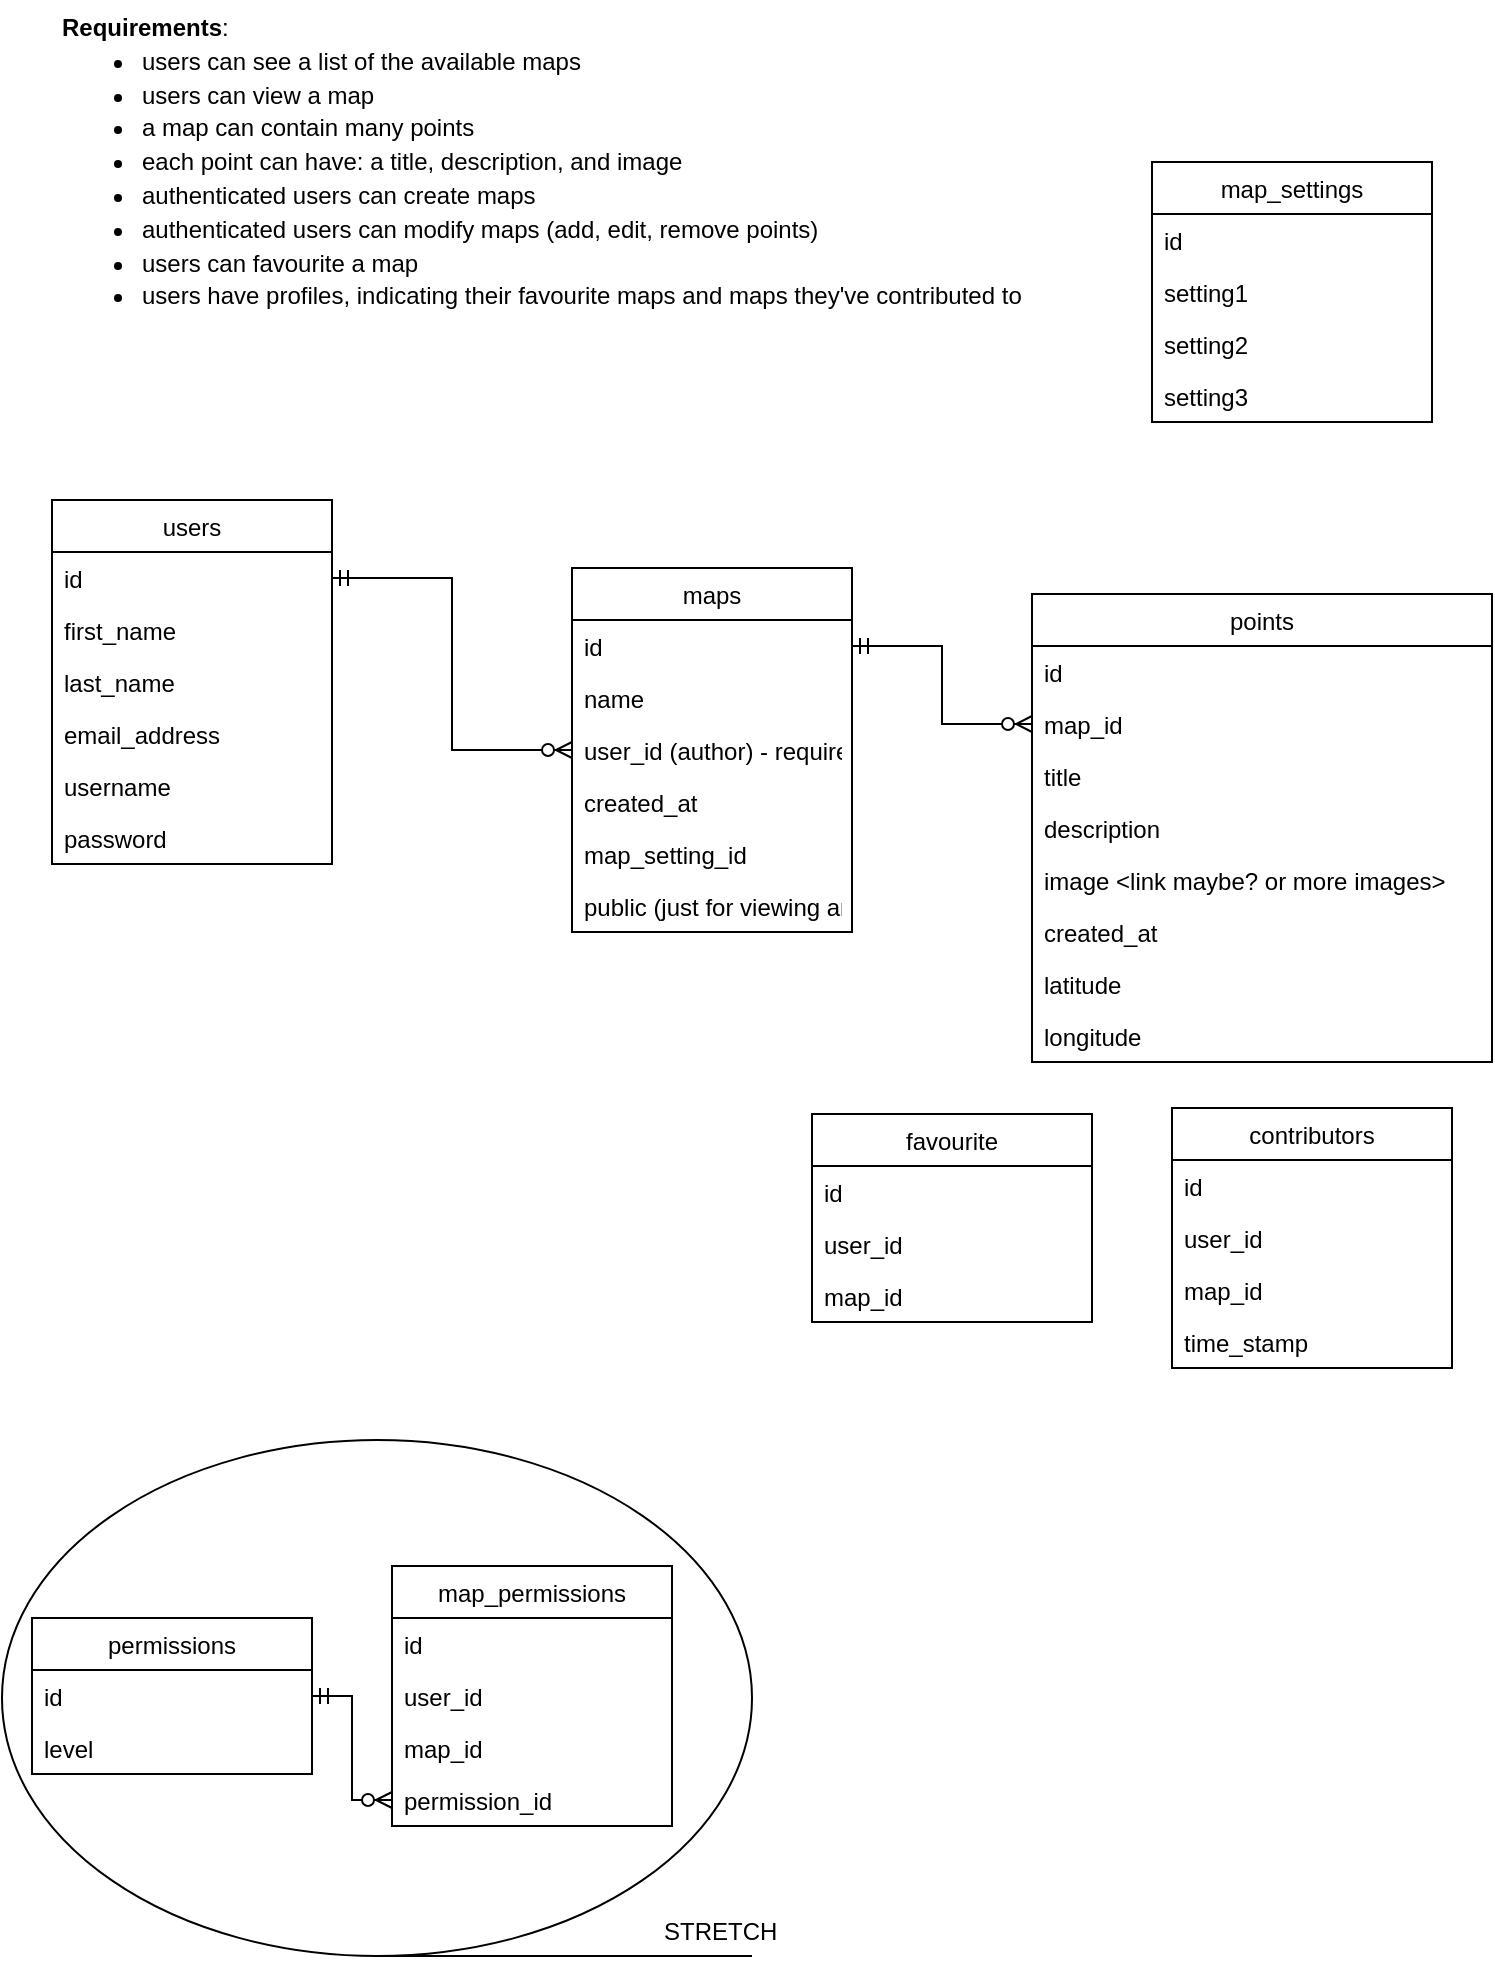 <mxfile version="10.6.7" type="google"><diagram id="6FReuAhLo3t7sCqGBzls" name="Page-1"><mxGraphModel dx="918" dy="616" grid="1" gridSize="10" guides="1" tooltips="1" connect="1" arrows="1" fold="1" page="1" pageScale="1" pageWidth="850" pageHeight="1100" math="0" shadow="0"><root><mxCell id="0"/><mxCell id="1" parent="0"/><mxCell id="PTjXN9n7f2z_GQukf9RP-1" value="&lt;span id=&quot;docs-internal-guid-506c6c02-7fff-690a-a1be-c2f702ea03eb&quot; style=&quot;line-height: 40%&quot;&gt;&lt;p dir=&quot;ltr&quot;&gt;&lt;b&gt;Requirements&lt;/b&gt;:&lt;/p&gt;&lt;ul&gt;&lt;li dir=&quot;ltr&quot;&gt;&lt;p dir=&quot;ltr&quot;&gt;&lt;span&gt;users can see a list of the available maps&lt;/span&gt;&lt;/p&gt;&lt;/li&gt;&lt;li dir=&quot;ltr&quot;&gt;&lt;p dir=&quot;ltr&quot;&gt;&lt;span&gt;users can view a map&lt;/span&gt;&lt;/p&gt;&lt;/li&gt;&lt;li dir=&quot;ltr&quot;&gt;&lt;p dir=&quot;ltr&quot;&gt;&lt;span&gt;a map can contain many points&lt;/span&gt;&lt;/p&gt;&lt;/li&gt;&lt;li dir=&quot;ltr&quot;&gt;&lt;p dir=&quot;ltr&quot;&gt;&lt;span&gt;each point can have: a title, description, and image&lt;/span&gt;&lt;/p&gt;&lt;/li&gt;&lt;li dir=&quot;ltr&quot;&gt;&lt;p dir=&quot;ltr&quot;&gt;&lt;span&gt;authenticated users can create maps&lt;/span&gt;&lt;/p&gt;&lt;/li&gt;&lt;li dir=&quot;ltr&quot;&gt;&lt;p dir=&quot;ltr&quot;&gt;&lt;span&gt;authenticated users can modify maps (add, edit, remove points)&lt;/span&gt;&lt;/p&gt;&lt;/li&gt;&lt;li dir=&quot;ltr&quot;&gt;&lt;p dir=&quot;ltr&quot;&gt;&lt;span&gt;users can favourite a map&lt;/span&gt;&lt;/p&gt;&lt;/li&gt;&lt;li dir=&quot;ltr&quot;&gt;&lt;p dir=&quot;ltr&quot;&gt;&lt;span&gt;users have profiles, indicating their favourite maps and maps they've contributed to&lt;/span&gt;&lt;/p&gt;&lt;/li&gt;&lt;/ul&gt;&lt;/span&gt;" style="text;html=1;strokeColor=none;fillColor=none;spacing=5;spacingTop=-20;whiteSpace=wrap;overflow=hidden;rounded=0;" vertex="1" parent="1"><mxGeometry x="40" y="20" width="550" height="240" as="geometry"/></mxCell><mxCell id="PTjXN9n7f2z_GQukf9RP-3" value="users" style="swimlane;fontStyle=0;childLayout=stackLayout;horizontal=1;startSize=26;fillColor=none;horizontalStack=0;resizeParent=1;resizeParentMax=0;resizeLast=0;collapsible=1;marginBottom=0;" vertex="1" parent="1"><mxGeometry x="40" y="260" width="140" height="182" as="geometry"/></mxCell><mxCell id="PTjXN9n7f2z_GQukf9RP-4" value="id" style="text;strokeColor=none;fillColor=none;align=left;verticalAlign=top;spacingLeft=4;spacingRight=4;overflow=hidden;rotatable=0;points=[[0,0.5],[1,0.5]];portConstraint=eastwest;" vertex="1" parent="PTjXN9n7f2z_GQukf9RP-3"><mxGeometry y="26" width="140" height="26" as="geometry"/></mxCell><mxCell id="PTjXN9n7f2z_GQukf9RP-5" value="first_name" style="text;strokeColor=none;fillColor=none;align=left;verticalAlign=top;spacingLeft=4;spacingRight=4;overflow=hidden;rotatable=0;points=[[0,0.5],[1,0.5]];portConstraint=eastwest;" vertex="1" parent="PTjXN9n7f2z_GQukf9RP-3"><mxGeometry y="52" width="140" height="26" as="geometry"/></mxCell><mxCell id="PTjXN9n7f2z_GQukf9RP-6" value="last_name" style="text;strokeColor=none;fillColor=none;align=left;verticalAlign=top;spacingLeft=4;spacingRight=4;overflow=hidden;rotatable=0;points=[[0,0.5],[1,0.5]];portConstraint=eastwest;" vertex="1" parent="PTjXN9n7f2z_GQukf9RP-3"><mxGeometry y="78" width="140" height="26" as="geometry"/></mxCell><mxCell id="PTjXN9n7f2z_GQukf9RP-7" value="email_address" style="text;strokeColor=none;fillColor=none;align=left;verticalAlign=top;spacingLeft=4;spacingRight=4;overflow=hidden;rotatable=0;points=[[0,0.5],[1,0.5]];portConstraint=eastwest;" vertex="1" parent="PTjXN9n7f2z_GQukf9RP-3"><mxGeometry y="104" width="140" height="26" as="geometry"/></mxCell><mxCell id="PTjXN9n7f2z_GQukf9RP-8" value="username" style="text;strokeColor=none;fillColor=none;align=left;verticalAlign=top;spacingLeft=4;spacingRight=4;overflow=hidden;rotatable=0;points=[[0,0.5],[1,0.5]];portConstraint=eastwest;" vertex="1" parent="PTjXN9n7f2z_GQukf9RP-3"><mxGeometry y="130" width="140" height="26" as="geometry"/></mxCell><mxCell id="PTjXN9n7f2z_GQukf9RP-9" value="password" style="text;strokeColor=none;fillColor=none;align=left;verticalAlign=top;spacingLeft=4;spacingRight=4;overflow=hidden;rotatable=0;points=[[0,0.5],[1,0.5]];portConstraint=eastwest;" vertex="1" parent="PTjXN9n7f2z_GQukf9RP-3"><mxGeometry y="156" width="140" height="26" as="geometry"/></mxCell><mxCell id="PTjXN9n7f2z_GQukf9RP-10" value="maps" style="swimlane;fontStyle=0;childLayout=stackLayout;horizontal=1;startSize=26;fillColor=none;horizontalStack=0;resizeParent=1;resizeParentMax=0;resizeLast=0;collapsible=1;marginBottom=0;" vertex="1" parent="1"><mxGeometry x="300" y="294" width="140" height="182" as="geometry"/></mxCell><mxCell id="PTjXN9n7f2z_GQukf9RP-11" value="id&#10;&#10;" style="text;strokeColor=none;fillColor=none;align=left;verticalAlign=top;spacingLeft=4;spacingRight=4;overflow=hidden;rotatable=0;points=[[0,0.5],[1,0.5]];portConstraint=eastwest;" vertex="1" parent="PTjXN9n7f2z_GQukf9RP-10"><mxGeometry y="26" width="140" height="26" as="geometry"/></mxCell><mxCell id="PTjXN9n7f2z_GQukf9RP-12" value="name" style="text;strokeColor=none;fillColor=none;align=left;verticalAlign=top;spacingLeft=4;spacingRight=4;overflow=hidden;rotatable=0;points=[[0,0.5],[1,0.5]];portConstraint=eastwest;" vertex="1" parent="PTjXN9n7f2z_GQukf9RP-10"><mxGeometry y="52" width="140" height="26" as="geometry"/></mxCell><mxCell id="PTjXN9n7f2z_GQukf9RP-13" value="user_id (author) - required" style="text;strokeColor=none;fillColor=none;align=left;verticalAlign=top;spacingLeft=4;spacingRight=4;overflow=hidden;rotatable=0;points=[[0,0.5],[1,0.5]];portConstraint=eastwest;" vertex="1" parent="PTjXN9n7f2z_GQukf9RP-10"><mxGeometry y="78" width="140" height="26" as="geometry"/></mxCell><mxCell id="PTjXN9n7f2z_GQukf9RP-21" value="created_at" style="text;strokeColor=none;fillColor=none;align=left;verticalAlign=top;spacingLeft=4;spacingRight=4;overflow=hidden;rotatable=0;points=[[0,0.5],[1,0.5]];portConstraint=eastwest;" vertex="1" parent="PTjXN9n7f2z_GQukf9RP-10"><mxGeometry y="104" width="140" height="26" as="geometry"/></mxCell><mxCell id="PTjXN9n7f2z_GQukf9RP-22" value="map_setting_id" style="text;strokeColor=none;fillColor=none;align=left;verticalAlign=top;spacingLeft=4;spacingRight=4;overflow=hidden;rotatable=0;points=[[0,0.5],[1,0.5]];portConstraint=eastwest;" vertex="1" parent="PTjXN9n7f2z_GQukf9RP-10"><mxGeometry y="130" width="140" height="26" as="geometry"/></mxCell><mxCell id="PTjXN9n7f2z_GQukf9RP-65" value="public (just for viewing and favouriting)" style="text;strokeColor=none;fillColor=none;align=left;verticalAlign=top;spacingLeft=4;spacingRight=4;overflow=hidden;rotatable=0;points=[[0,0.5],[1,0.5]];portConstraint=eastwest;" vertex="1" parent="PTjXN9n7f2z_GQukf9RP-10"><mxGeometry y="156" width="140" height="26" as="geometry"/></mxCell><mxCell id="PTjXN9n7f2z_GQukf9RP-14" value="points" style="swimlane;fontStyle=0;childLayout=stackLayout;horizontal=1;startSize=26;fillColor=none;horizontalStack=0;resizeParent=1;resizeParentMax=0;resizeLast=0;collapsible=1;marginBottom=0;" vertex="1" parent="1"><mxGeometry x="530" y="307" width="230" height="234" as="geometry"/></mxCell><mxCell id="PTjXN9n7f2z_GQukf9RP-15" value="id&#10;&#10;" style="text;strokeColor=none;fillColor=none;align=left;verticalAlign=top;spacingLeft=4;spacingRight=4;overflow=hidden;rotatable=0;points=[[0,0.5],[1,0.5]];portConstraint=eastwest;" vertex="1" parent="PTjXN9n7f2z_GQukf9RP-14"><mxGeometry y="26" width="230" height="26" as="geometry"/></mxCell><mxCell id="PTjXN9n7f2z_GQukf9RP-16" value="map_id" style="text;strokeColor=none;fillColor=none;align=left;verticalAlign=top;spacingLeft=4;spacingRight=4;overflow=hidden;rotatable=0;points=[[0,0.5],[1,0.5]];portConstraint=eastwest;" vertex="1" parent="PTjXN9n7f2z_GQukf9RP-14"><mxGeometry y="52" width="230" height="26" as="geometry"/></mxCell><mxCell id="PTjXN9n7f2z_GQukf9RP-17" value="title" style="text;strokeColor=none;fillColor=none;align=left;verticalAlign=top;spacingLeft=4;spacingRight=4;overflow=hidden;rotatable=0;points=[[0,0.5],[1,0.5]];portConstraint=eastwest;" vertex="1" parent="PTjXN9n7f2z_GQukf9RP-14"><mxGeometry y="78" width="230" height="26" as="geometry"/></mxCell><mxCell id="PTjXN9n7f2z_GQukf9RP-18" value="description" style="text;strokeColor=none;fillColor=none;align=left;verticalAlign=top;spacingLeft=4;spacingRight=4;overflow=hidden;rotatable=0;points=[[0,0.5],[1,0.5]];portConstraint=eastwest;" vertex="1" parent="PTjXN9n7f2z_GQukf9RP-14"><mxGeometry y="104" width="230" height="26" as="geometry"/></mxCell><mxCell id="PTjXN9n7f2z_GQukf9RP-19" value="image &lt;link maybe? or more images&gt;" style="text;strokeColor=none;fillColor=none;align=left;verticalAlign=top;spacingLeft=4;spacingRight=4;overflow=hidden;rotatable=0;points=[[0,0.5],[1,0.5]];portConstraint=eastwest;" vertex="1" parent="PTjXN9n7f2z_GQukf9RP-14"><mxGeometry y="130" width="230" height="26" as="geometry"/></mxCell><mxCell id="PTjXN9n7f2z_GQukf9RP-24" value="created_at" style="text;strokeColor=none;fillColor=none;align=left;verticalAlign=top;spacingLeft=4;spacingRight=4;overflow=hidden;rotatable=0;points=[[0,0.5],[1,0.5]];portConstraint=eastwest;" vertex="1" parent="PTjXN9n7f2z_GQukf9RP-14"><mxGeometry y="156" width="230" height="26" as="geometry"/></mxCell><mxCell id="PTjXN9n7f2z_GQukf9RP-25" value="latitude" style="text;strokeColor=none;fillColor=none;align=left;verticalAlign=top;spacingLeft=4;spacingRight=4;overflow=hidden;rotatable=0;points=[[0,0.5],[1,0.5]];portConstraint=eastwest;" vertex="1" parent="PTjXN9n7f2z_GQukf9RP-14"><mxGeometry y="182" width="230" height="26" as="geometry"/></mxCell><mxCell id="PTjXN9n7f2z_GQukf9RP-26" value="longitude" style="text;strokeColor=none;fillColor=none;align=left;verticalAlign=top;spacingLeft=4;spacingRight=4;overflow=hidden;rotatable=0;points=[[0,0.5],[1,0.5]];portConstraint=eastwest;" vertex="1" parent="PTjXN9n7f2z_GQukf9RP-14"><mxGeometry y="208" width="230" height="26" as="geometry"/></mxCell><mxCell id="PTjXN9n7f2z_GQukf9RP-20" style="edgeStyle=orthogonalEdgeStyle;rounded=0;orthogonalLoop=1;jettySize=auto;html=1;exitX=0;exitY=0.5;exitDx=0;exitDy=0;entryX=1;entryY=0.5;entryDx=0;entryDy=0;endArrow=ERmandOne;endFill=0;startArrow=ERzeroToMany;startFill=1;" edge="1" parent="1" source="PTjXN9n7f2z_GQukf9RP-16" target="PTjXN9n7f2z_GQukf9RP-11"><mxGeometry relative="1" as="geometry"/></mxCell><mxCell id="PTjXN9n7f2z_GQukf9RP-27" value="map_settings" style="swimlane;fontStyle=0;childLayout=stackLayout;horizontal=1;startSize=26;fillColor=none;horizontalStack=0;resizeParent=1;resizeParentMax=0;resizeLast=0;collapsible=1;marginBottom=0;" vertex="1" parent="1"><mxGeometry x="590" y="91" width="140" height="130" as="geometry"/></mxCell><mxCell id="PTjXN9n7f2z_GQukf9RP-28" value="id&#10;&#10;" style="text;strokeColor=none;fillColor=none;align=left;verticalAlign=top;spacingLeft=4;spacingRight=4;overflow=hidden;rotatable=0;points=[[0,0.5],[1,0.5]];portConstraint=eastwest;" vertex="1" parent="PTjXN9n7f2z_GQukf9RP-27"><mxGeometry y="26" width="140" height="26" as="geometry"/></mxCell><mxCell id="PTjXN9n7f2z_GQukf9RP-33" value="setting1&#10;" style="text;strokeColor=none;fillColor=none;align=left;verticalAlign=top;spacingLeft=4;spacingRight=4;overflow=hidden;rotatable=0;points=[[0,0.5],[1,0.5]];portConstraint=eastwest;" vertex="1" parent="PTjXN9n7f2z_GQukf9RP-27"><mxGeometry y="52" width="140" height="26" as="geometry"/></mxCell><mxCell id="PTjXN9n7f2z_GQukf9RP-34" value="setting2&#10;" style="text;strokeColor=none;fillColor=none;align=left;verticalAlign=top;spacingLeft=4;spacingRight=4;overflow=hidden;rotatable=0;points=[[0,0.5],[1,0.5]];portConstraint=eastwest;" vertex="1" parent="PTjXN9n7f2z_GQukf9RP-27"><mxGeometry y="78" width="140" height="26" as="geometry"/></mxCell><mxCell id="PTjXN9n7f2z_GQukf9RP-35" value="setting3&#10;" style="text;strokeColor=none;fillColor=none;align=left;verticalAlign=top;spacingLeft=4;spacingRight=4;overflow=hidden;rotatable=0;points=[[0,0.5],[1,0.5]];portConstraint=eastwest;" vertex="1" parent="PTjXN9n7f2z_GQukf9RP-27"><mxGeometry y="104" width="140" height="26" as="geometry"/></mxCell><mxCell id="PTjXN9n7f2z_GQukf9RP-36" value="map_permissions" style="swimlane;fontStyle=0;childLayout=stackLayout;horizontal=1;startSize=26;fillColor=none;horizontalStack=0;resizeParent=1;resizeParentMax=0;resizeLast=0;collapsible=1;marginBottom=0;" vertex="1" parent="1"><mxGeometry x="210" y="793" width="140" height="130" as="geometry"/></mxCell><mxCell id="PTjXN9n7f2z_GQukf9RP-37" value="id&#10;&#10;" style="text;strokeColor=none;fillColor=none;align=left;verticalAlign=top;spacingLeft=4;spacingRight=4;overflow=hidden;rotatable=0;points=[[0,0.5],[1,0.5]];portConstraint=eastwest;" vertex="1" parent="PTjXN9n7f2z_GQukf9RP-36"><mxGeometry y="26" width="140" height="26" as="geometry"/></mxCell><mxCell id="PTjXN9n7f2z_GQukf9RP-38" value="user_id" style="text;strokeColor=none;fillColor=none;align=left;verticalAlign=top;spacingLeft=4;spacingRight=4;overflow=hidden;rotatable=0;points=[[0,0.5],[1,0.5]];portConstraint=eastwest;" vertex="1" parent="PTjXN9n7f2z_GQukf9RP-36"><mxGeometry y="52" width="140" height="26" as="geometry"/></mxCell><mxCell id="PTjXN9n7f2z_GQukf9RP-39" value="map_id" style="text;strokeColor=none;fillColor=none;align=left;verticalAlign=top;spacingLeft=4;spacingRight=4;overflow=hidden;rotatable=0;points=[[0,0.5],[1,0.5]];portConstraint=eastwest;" vertex="1" parent="PTjXN9n7f2z_GQukf9RP-36"><mxGeometry y="78" width="140" height="26" as="geometry"/></mxCell><mxCell id="PTjXN9n7f2z_GQukf9RP-41" value="permission_id" style="text;strokeColor=none;fillColor=none;align=left;verticalAlign=top;spacingLeft=4;spacingRight=4;overflow=hidden;rotatable=0;points=[[0,0.5],[1,0.5]];portConstraint=eastwest;" vertex="1" parent="PTjXN9n7f2z_GQukf9RP-36"><mxGeometry y="104" width="140" height="26" as="geometry"/></mxCell><mxCell id="PTjXN9n7f2z_GQukf9RP-45" value="permissions" style="swimlane;fontStyle=0;childLayout=stackLayout;horizontal=1;startSize=26;fillColor=none;horizontalStack=0;resizeParent=1;resizeParentMax=0;resizeLast=0;collapsible=1;marginBottom=0;" vertex="1" parent="1"><mxGeometry x="30" y="819" width="140" height="78" as="geometry"/></mxCell><mxCell id="PTjXN9n7f2z_GQukf9RP-46" value="id&#10;&#10;" style="text;strokeColor=none;fillColor=none;align=left;verticalAlign=top;spacingLeft=4;spacingRight=4;overflow=hidden;rotatable=0;points=[[0,0.5],[1,0.5]];portConstraint=eastwest;" vertex="1" parent="PTjXN9n7f2z_GQukf9RP-45"><mxGeometry y="26" width="140" height="26" as="geometry"/></mxCell><mxCell id="PTjXN9n7f2z_GQukf9RP-47" value="level" style="text;strokeColor=none;fillColor=none;align=left;verticalAlign=top;spacingLeft=4;spacingRight=4;overflow=hidden;rotatable=0;points=[[0,0.5],[1,0.5]];portConstraint=eastwest;" vertex="1" parent="PTjXN9n7f2z_GQukf9RP-45"><mxGeometry y="52" width="140" height="26" as="geometry"/></mxCell><mxCell id="PTjXN9n7f2z_GQukf9RP-54" value="favourite" style="swimlane;fontStyle=0;childLayout=stackLayout;horizontal=1;startSize=26;fillColor=none;horizontalStack=0;resizeParent=1;resizeParentMax=0;resizeLast=0;collapsible=1;marginBottom=0;" vertex="1" parent="1"><mxGeometry x="420" y="567" width="140" height="104" as="geometry"/></mxCell><mxCell id="PTjXN9n7f2z_GQukf9RP-55" value="id&#10;&#10;" style="text;strokeColor=none;fillColor=none;align=left;verticalAlign=top;spacingLeft=4;spacingRight=4;overflow=hidden;rotatable=0;points=[[0,0.5],[1,0.5]];portConstraint=eastwest;" vertex="1" parent="PTjXN9n7f2z_GQukf9RP-54"><mxGeometry y="26" width="140" height="26" as="geometry"/></mxCell><mxCell id="PTjXN9n7f2z_GQukf9RP-56" value="user_id" style="text;strokeColor=none;fillColor=none;align=left;verticalAlign=top;spacingLeft=4;spacingRight=4;overflow=hidden;rotatable=0;points=[[0,0.5],[1,0.5]];portConstraint=eastwest;" vertex="1" parent="PTjXN9n7f2z_GQukf9RP-54"><mxGeometry y="52" width="140" height="26" as="geometry"/></mxCell><mxCell id="PTjXN9n7f2z_GQukf9RP-57" value="map_id" style="text;strokeColor=none;fillColor=none;align=left;verticalAlign=top;spacingLeft=4;spacingRight=4;overflow=hidden;rotatable=0;points=[[0,0.5],[1,0.5]];portConstraint=eastwest;" vertex="1" parent="PTjXN9n7f2z_GQukf9RP-54"><mxGeometry y="78" width="140" height="26" as="geometry"/></mxCell><mxCell id="PTjXN9n7f2z_GQukf9RP-68" value="contributors" style="swimlane;fontStyle=0;childLayout=stackLayout;horizontal=1;startSize=26;fillColor=none;horizontalStack=0;resizeParent=1;resizeParentMax=0;resizeLast=0;collapsible=1;marginBottom=0;" vertex="1" parent="1"><mxGeometry x="600" y="564" width="140" height="130" as="geometry"/></mxCell><mxCell id="PTjXN9n7f2z_GQukf9RP-69" value="id&#10;&#10;" style="text;strokeColor=none;fillColor=none;align=left;verticalAlign=top;spacingLeft=4;spacingRight=4;overflow=hidden;rotatable=0;points=[[0,0.5],[1,0.5]];portConstraint=eastwest;" vertex="1" parent="PTjXN9n7f2z_GQukf9RP-68"><mxGeometry y="26" width="140" height="26" as="geometry"/></mxCell><mxCell id="PTjXN9n7f2z_GQukf9RP-70" value="user_id" style="text;strokeColor=none;fillColor=none;align=left;verticalAlign=top;spacingLeft=4;spacingRight=4;overflow=hidden;rotatable=0;points=[[0,0.5],[1,0.5]];portConstraint=eastwest;" vertex="1" parent="PTjXN9n7f2z_GQukf9RP-68"><mxGeometry y="52" width="140" height="26" as="geometry"/></mxCell><mxCell id="PTjXN9n7f2z_GQukf9RP-71" value="map_id" style="text;strokeColor=none;fillColor=none;align=left;verticalAlign=top;spacingLeft=4;spacingRight=4;overflow=hidden;rotatable=0;points=[[0,0.5],[1,0.5]];portConstraint=eastwest;" vertex="1" parent="PTjXN9n7f2z_GQukf9RP-68"><mxGeometry y="78" width="140" height="26" as="geometry"/></mxCell><mxCell id="PTjXN9n7f2z_GQukf9RP-72" value="time_stamp" style="text;strokeColor=none;fillColor=none;align=left;verticalAlign=top;spacingLeft=4;spacingRight=4;overflow=hidden;rotatable=0;points=[[0,0.5],[1,0.5]];portConstraint=eastwest;" vertex="1" parent="PTjXN9n7f2z_GQukf9RP-68"><mxGeometry y="104" width="140" height="26" as="geometry"/></mxCell><mxCell id="PTjXN9n7f2z_GQukf9RP-73" value="" style="shape=tapeData;whiteSpace=wrap;html=1;perimeter=ellipsePerimeter;fillColor=none;" vertex="1" parent="1"><mxGeometry x="15" y="730" width="375" height="258" as="geometry"/></mxCell><mxCell id="PTjXN9n7f2z_GQukf9RP-74" value="STRETCH" style="text;strokeColor=none;fillColor=none;align=left;verticalAlign=top;spacingLeft=4;spacingRight=4;overflow=hidden;rotatable=0;points=[[0,0.5],[1,0.5]];portConstraint=eastwest;" vertex="1" parent="1"><mxGeometry x="340" y="962" width="70" height="26" as="geometry"/></mxCell><mxCell id="PTjXN9n7f2z_GQukf9RP-78" style="edgeStyle=orthogonalEdgeStyle;rounded=0;orthogonalLoop=1;jettySize=auto;html=1;exitX=0;exitY=0.5;exitDx=0;exitDy=0;entryX=1;entryY=0.5;entryDx=0;entryDy=0;startArrow=ERzeroToMany;startFill=1;endArrow=ERmandOne;endFill=0;" edge="1" parent="1" source="PTjXN9n7f2z_GQukf9RP-13" target="PTjXN9n7f2z_GQukf9RP-4"><mxGeometry relative="1" as="geometry"/></mxCell><mxCell id="PTjXN9n7f2z_GQukf9RP-80" style="edgeStyle=orthogonalEdgeStyle;rounded=0;orthogonalLoop=1;jettySize=auto;html=1;exitX=0;exitY=0.5;exitDx=0;exitDy=0;entryX=1;entryY=0.5;entryDx=0;entryDy=0;startArrow=ERzeroToMany;startFill=1;endArrow=ERmandOne;endFill=0;" edge="1" parent="1" source="PTjXN9n7f2z_GQukf9RP-41" target="PTjXN9n7f2z_GQukf9RP-46"><mxGeometry relative="1" as="geometry"/></mxCell></root></mxGraphModel></diagram></mxfile>